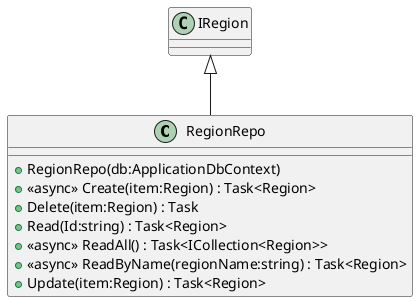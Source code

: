@startuml
class RegionRepo {
    + RegionRepo(db:ApplicationDbContext)
    + <<async>> Create(item:Region) : Task<Region>
    + Delete(item:Region) : Task
    + Read(Id:string) : Task<Region>
    + <<async>> ReadAll() : Task<ICollection<Region>>
    + <<async>> ReadByName(regionName:string) : Task<Region>
    + Update(item:Region) : Task<Region>
}
IRegion <|-- RegionRepo
@enduml
